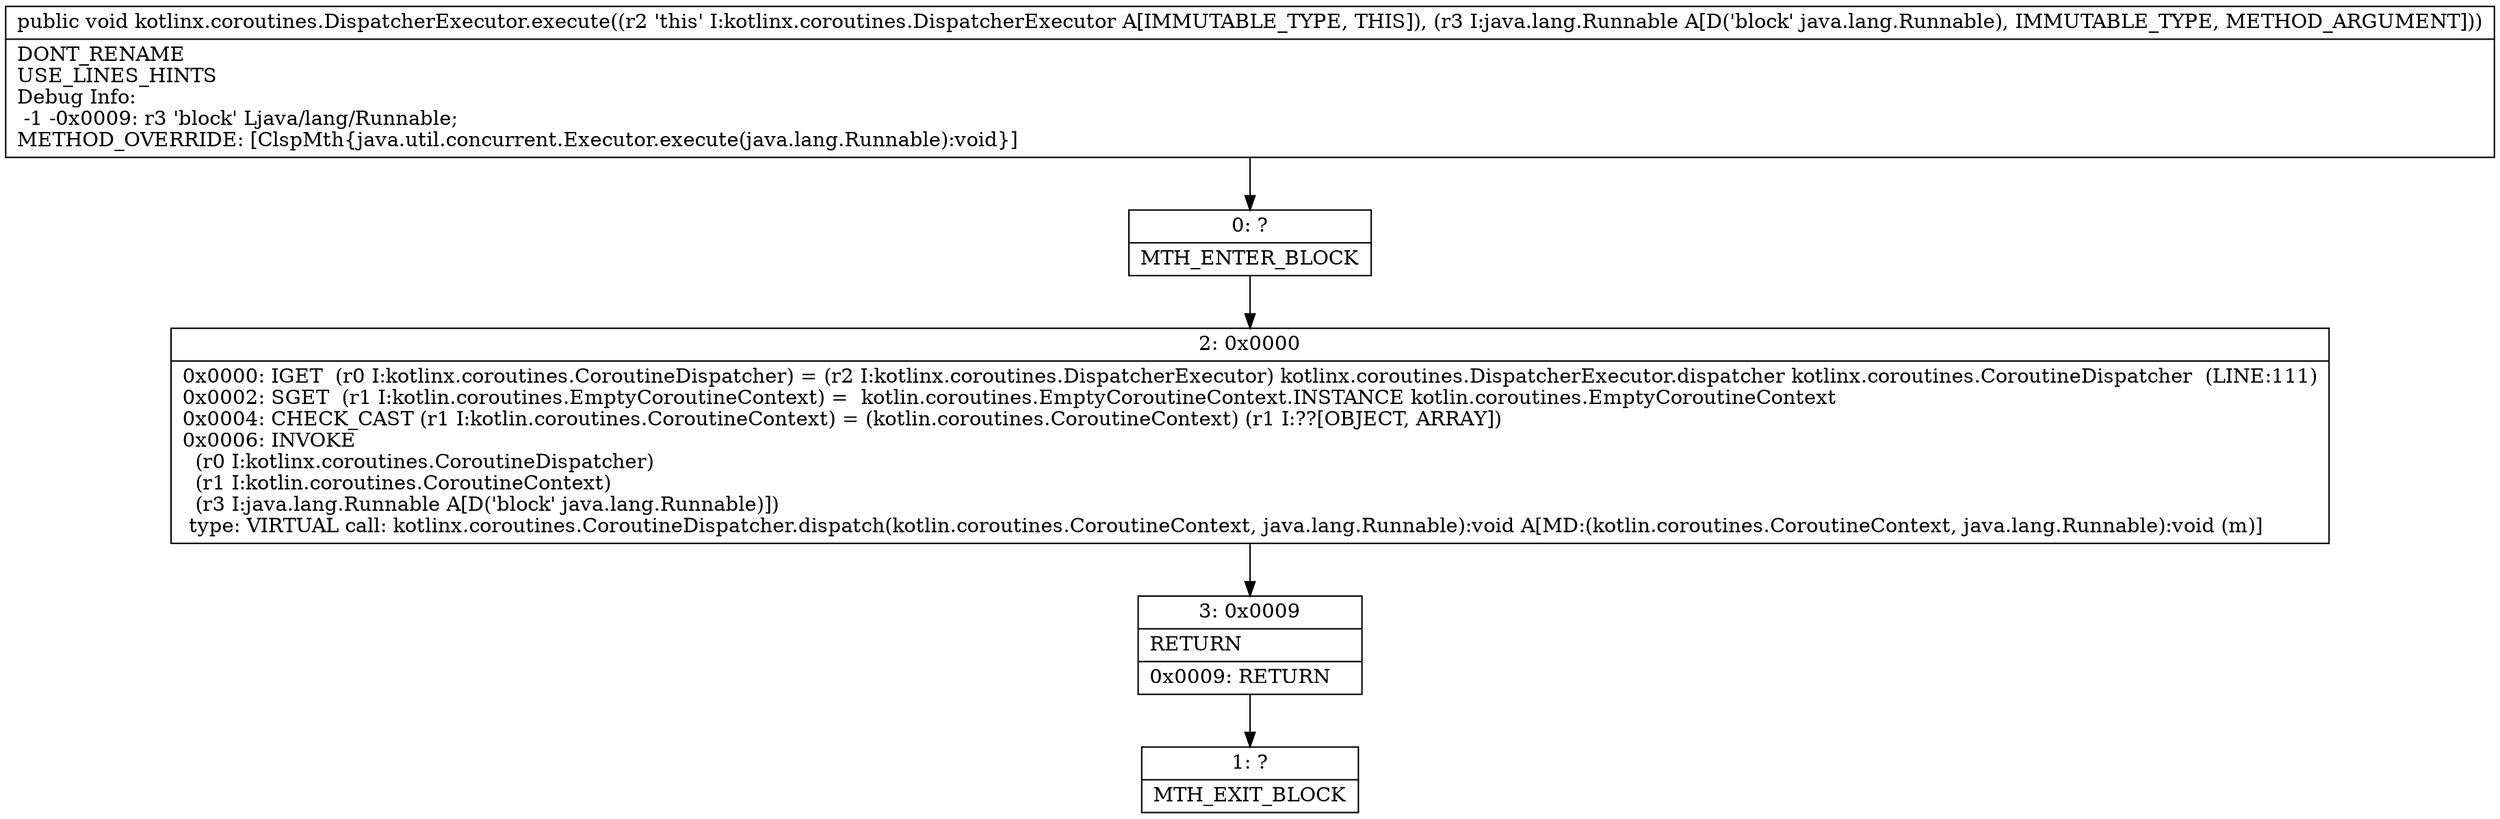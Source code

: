 digraph "CFG forkotlinx.coroutines.DispatcherExecutor.execute(Ljava\/lang\/Runnable;)V" {
Node_0 [shape=record,label="{0\:\ ?|MTH_ENTER_BLOCK\l}"];
Node_2 [shape=record,label="{2\:\ 0x0000|0x0000: IGET  (r0 I:kotlinx.coroutines.CoroutineDispatcher) = (r2 I:kotlinx.coroutines.DispatcherExecutor) kotlinx.coroutines.DispatcherExecutor.dispatcher kotlinx.coroutines.CoroutineDispatcher  (LINE:111)\l0x0002: SGET  (r1 I:kotlin.coroutines.EmptyCoroutineContext) =  kotlin.coroutines.EmptyCoroutineContext.INSTANCE kotlin.coroutines.EmptyCoroutineContext \l0x0004: CHECK_CAST (r1 I:kotlin.coroutines.CoroutineContext) = (kotlin.coroutines.CoroutineContext) (r1 I:??[OBJECT, ARRAY]) \l0x0006: INVOKE  \l  (r0 I:kotlinx.coroutines.CoroutineDispatcher)\l  (r1 I:kotlin.coroutines.CoroutineContext)\l  (r3 I:java.lang.Runnable A[D('block' java.lang.Runnable)])\l type: VIRTUAL call: kotlinx.coroutines.CoroutineDispatcher.dispatch(kotlin.coroutines.CoroutineContext, java.lang.Runnable):void A[MD:(kotlin.coroutines.CoroutineContext, java.lang.Runnable):void (m)]\l}"];
Node_3 [shape=record,label="{3\:\ 0x0009|RETURN\l|0x0009: RETURN   \l}"];
Node_1 [shape=record,label="{1\:\ ?|MTH_EXIT_BLOCK\l}"];
MethodNode[shape=record,label="{public void kotlinx.coroutines.DispatcherExecutor.execute((r2 'this' I:kotlinx.coroutines.DispatcherExecutor A[IMMUTABLE_TYPE, THIS]), (r3 I:java.lang.Runnable A[D('block' java.lang.Runnable), IMMUTABLE_TYPE, METHOD_ARGUMENT]))  | DONT_RENAME\lUSE_LINES_HINTS\lDebug Info:\l  \-1 \-0x0009: r3 'block' Ljava\/lang\/Runnable;\lMETHOD_OVERRIDE: [ClspMth\{java.util.concurrent.Executor.execute(java.lang.Runnable):void\}]\l}"];
MethodNode -> Node_0;Node_0 -> Node_2;
Node_2 -> Node_3;
Node_3 -> Node_1;
}

